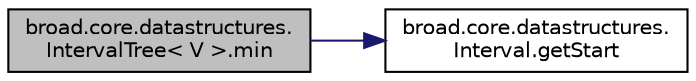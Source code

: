 digraph "broad.core.datastructures.IntervalTree&lt; V &gt;.min"
{
  edge [fontname="Helvetica",fontsize="10",labelfontname="Helvetica",labelfontsize="10"];
  node [fontname="Helvetica",fontsize="10",shape=record];
  rankdir="LR";
  Node1 [label="broad.core.datastructures.\lIntervalTree\< V \>.min",height=0.2,width=0.4,color="black", fillcolor="grey75", style="filled" fontcolor="black"];
  Node1 -> Node2 [color="midnightblue",fontsize="10",style="solid",fontname="Helvetica"];
  Node2 [label="broad.core.datastructures.\lInterval.getStart",height=0.2,width=0.4,color="black", fillcolor="white", style="filled",URL="$interfacebroad_1_1core_1_1datastructures_1_1_interval.html#a3ae69808c01e3b50765b22724f18fe14"];
}
